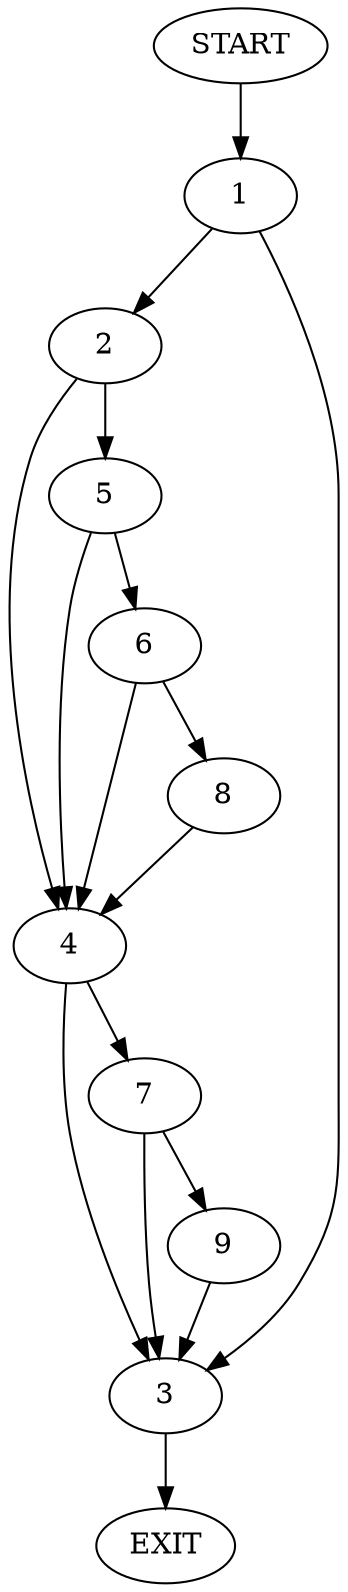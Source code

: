 digraph {
0 [label="START"]
10 [label="EXIT"]
0 -> 1
1 -> 2
1 -> 3
2 -> 4
2 -> 5
3 -> 10
5 -> 4
5 -> 6
4 -> 3
4 -> 7
6 -> 4
6 -> 8
8 -> 4
7 -> 9
7 -> 3
9 -> 3
}
